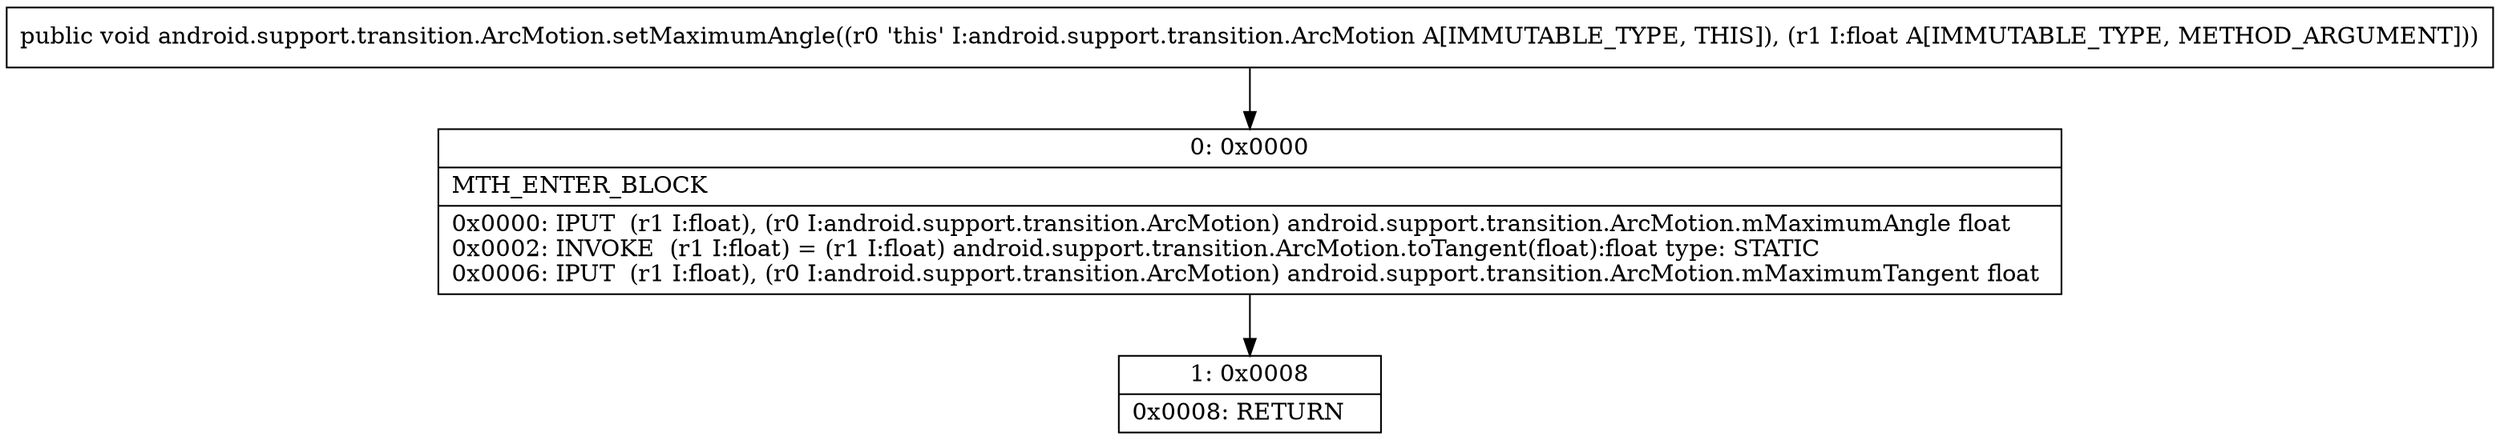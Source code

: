 digraph "CFG forandroid.support.transition.ArcMotion.setMaximumAngle(F)V" {
Node_0 [shape=record,label="{0\:\ 0x0000|MTH_ENTER_BLOCK\l|0x0000: IPUT  (r1 I:float), (r0 I:android.support.transition.ArcMotion) android.support.transition.ArcMotion.mMaximumAngle float \l0x0002: INVOKE  (r1 I:float) = (r1 I:float) android.support.transition.ArcMotion.toTangent(float):float type: STATIC \l0x0006: IPUT  (r1 I:float), (r0 I:android.support.transition.ArcMotion) android.support.transition.ArcMotion.mMaximumTangent float \l}"];
Node_1 [shape=record,label="{1\:\ 0x0008|0x0008: RETURN   \l}"];
MethodNode[shape=record,label="{public void android.support.transition.ArcMotion.setMaximumAngle((r0 'this' I:android.support.transition.ArcMotion A[IMMUTABLE_TYPE, THIS]), (r1 I:float A[IMMUTABLE_TYPE, METHOD_ARGUMENT])) }"];
MethodNode -> Node_0;
Node_0 -> Node_1;
}

